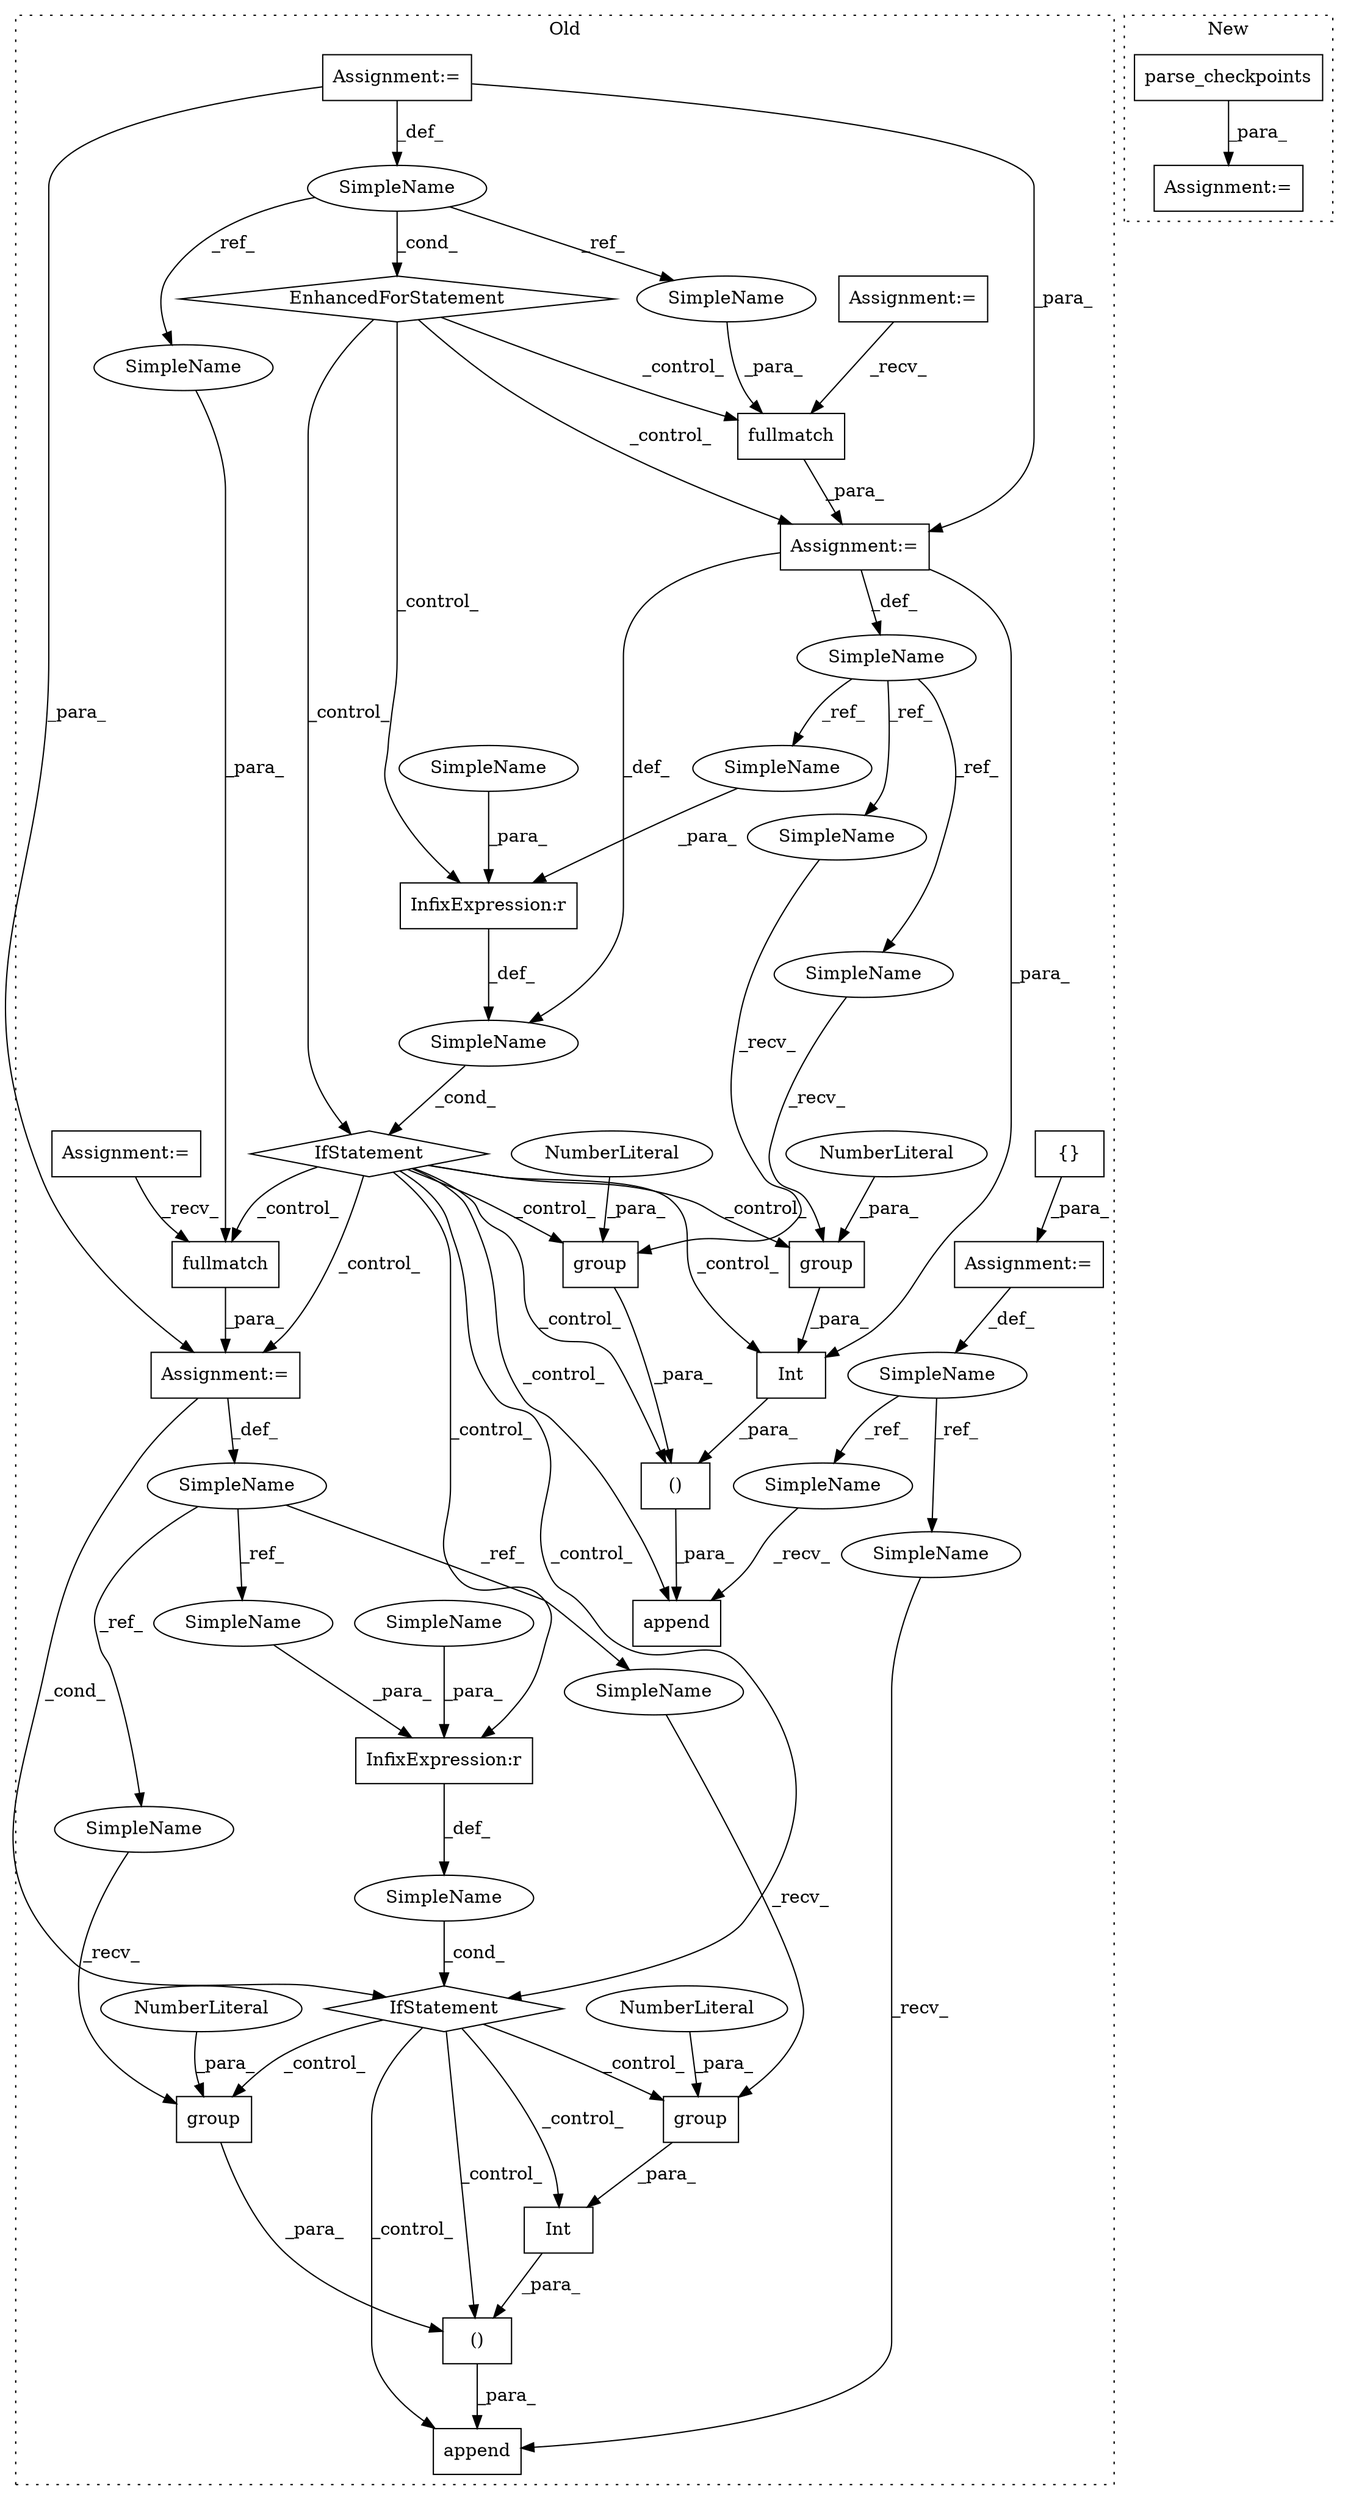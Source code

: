 digraph G {
subgraph cluster0 {
1 [label="group" a="32" s="791,798" l="6,1" shape="box"];
3 [label="()" a="106" s="785" l="38" shape="box"];
4 [label="NumberLiteral" a="34" s="797" l="1" shape="ellipse"];
5 [label="EnhancedForStatement" a="70" s="616,682" l="53,2" shape="diamond"];
6 [label="()" a="106" s="951" l="38" shape="box"];
7 [label="SimpleName" a="42" s="" l="" shape="ellipse"];
8 [label="Int" a="32" s="951,965" l="4,1" shape="box"];
9 [label="fullmatch" a="32" s="716,727" l="10,1" shape="box"];
10 [label="InfixExpression:r" a="27" s="903" l="4" shape="box"];
11 [label="fullmatch" a="32" s="876,887" l="10,1" shape="box"];
12 [label="InfixExpression:r" a="27" s="741" l="4" shape="box"];
13 [label="IfStatement" a="25" s="736,749" l="4,2" shape="diamond"];
14 [label="IfStatement" a="25" s="898,911" l="4,2" shape="diamond"];
15 [label="SimpleName" a="42" s="" l="" shape="ellipse"];
16 [label="SimpleName" a="42" s="692" l="1" shape="ellipse"];
17 [label="SimpleName" a="42" s="673" l="1" shape="ellipse"];
18 [label="SimpleName" a="42" s="851" l="1" shape="ellipse"];
19 [label="group" a="32" s="957,964" l="6,1" shape="box"];
20 [label="NumberLiteral" a="34" s="963" l="1" shape="ellipse"];
21 [label="Assignment:=" a="7" s="428" l="21" shape="box"];
22 [label="Assignment:=" a="7" s="693" l="1" shape="box"];
23 [label="Assignment:=" a="7" s="510" l="22" shape="box"];
24 [label="Assignment:=" a="7" s="852" l="1" shape="box"];
26 [label="Assignment:=" a="7" s="616,682" l="53,2" shape="box"];
27 [label="Int" a="32" s="785,799" l="4,1" shape="box"];
28 [label="append" a="32" s="933,989" l="18,2" shape="box"];
29 [label="{}" a="4" s="608" l="2" shape="box"];
30 [label="SimpleName" a="42" s="573" l="7" shape="ellipse"];
31 [label="append" a="32" s="769,823" l="16,2" shape="box"];
32 [label="Assignment:=" a="7" s="580" l="1" shape="box"];
33 [label="group" a="32" s="981,988" l="6,1" shape="box"];
34 [label="NumberLiteral" a="34" s="987" l="1" shape="ellipse"];
35 [label="group" a="32" s="815,822" l="6,1" shape="box"];
36 [label="NumberLiteral" a="34" s="821" l="1" shape="ellipse"];
37 [label="SimpleName" a="42" s="925" l="7" shape="ellipse"];
38 [label="SimpleName" a="42" s="761" l="7" shape="ellipse"];
39 [label="SimpleName" a="42" s="745" l="4" shape="ellipse"];
40 [label="SimpleName" a="42" s="907" l="4" shape="ellipse"];
41 [label="SimpleName" a="42" s="726" l="1" shape="ellipse"];
42 [label="SimpleName" a="42" s="886" l="1" shape="ellipse"];
43 [label="SimpleName" a="42" s="979" l="1" shape="ellipse"];
44 [label="SimpleName" a="42" s="955" l="1" shape="ellipse"];
45 [label="SimpleName" a="42" s="902" l="1" shape="ellipse"];
46 [label="SimpleName" a="42" s="740" l="1" shape="ellipse"];
47 [label="SimpleName" a="42" s="813" l="1" shape="ellipse"];
48 [label="SimpleName" a="42" s="789" l="1" shape="ellipse"];
label = "Old";
style="dotted";
}
subgraph cluster1 {
2 [label="parse_checkpoints" a="32" s="1129,1152" l="18,1" shape="box"];
25 [label="Assignment:=" a="7" s="1128" l="1" shape="box"];
label = "New";
style="dotted";
}
1 -> 27 [label="_para_"];
2 -> 25 [label="_para_"];
3 -> 31 [label="_para_"];
4 -> 1 [label="_para_"];
5 -> 9 [label="_control_"];
5 -> 22 [label="_control_"];
5 -> 12 [label="_control_"];
5 -> 13 [label="_control_"];
6 -> 28 [label="_para_"];
7 -> 14 [label="_cond_"];
8 -> 6 [label="_para_"];
9 -> 22 [label="_para_"];
10 -> 7 [label="_def_"];
11 -> 24 [label="_para_"];
12 -> 15 [label="_def_"];
13 -> 31 [label="_control_"];
13 -> 1 [label="_control_"];
13 -> 10 [label="_control_"];
13 -> 27 [label="_control_"];
13 -> 11 [label="_control_"];
13 -> 24 [label="_control_"];
13 -> 35 [label="_control_"];
13 -> 14 [label="_control_"];
13 -> 3 [label="_control_"];
14 -> 6 [label="_control_"];
14 -> 8 [label="_control_"];
14 -> 33 [label="_control_"];
14 -> 19 [label="_control_"];
14 -> 28 [label="_control_"];
15 -> 13 [label="_cond_"];
16 -> 46 [label="_ref_"];
16 -> 47 [label="_ref_"];
16 -> 48 [label="_ref_"];
17 -> 5 [label="_cond_"];
17 -> 42 [label="_ref_"];
17 -> 41 [label="_ref_"];
18 -> 43 [label="_ref_"];
18 -> 44 [label="_ref_"];
18 -> 45 [label="_ref_"];
19 -> 8 [label="_para_"];
20 -> 19 [label="_para_"];
21 -> 9 [label="_recv_"];
22 -> 27 [label="_para_"];
22 -> 15 [label="_def_"];
22 -> 16 [label="_def_"];
23 -> 11 [label="_recv_"];
24 -> 14 [label="_cond_"];
24 -> 18 [label="_def_"];
26 -> 22 [label="_para_"];
26 -> 24 [label="_para_"];
26 -> 17 [label="_def_"];
27 -> 3 [label="_para_"];
29 -> 32 [label="_para_"];
30 -> 37 [label="_ref_"];
30 -> 38 [label="_ref_"];
32 -> 30 [label="_def_"];
33 -> 6 [label="_para_"];
34 -> 33 [label="_para_"];
35 -> 3 [label="_para_"];
36 -> 35 [label="_para_"];
37 -> 28 [label="_recv_"];
38 -> 31 [label="_recv_"];
39 -> 12 [label="_para_"];
40 -> 10 [label="_para_"];
41 -> 9 [label="_para_"];
42 -> 11 [label="_para_"];
43 -> 33 [label="_recv_"];
44 -> 19 [label="_recv_"];
45 -> 10 [label="_para_"];
46 -> 12 [label="_para_"];
47 -> 35 [label="_recv_"];
48 -> 1 [label="_recv_"];
}